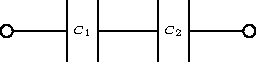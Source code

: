 /******************************************************************************
 *                                 LICENSE                                    *
 ******************************************************************************
 *  This file is part of Mathematics-and-Physics.                             *
 *                                                                            *
 *  Mathematics-and-Physics is free software: you can redistribute it and/or  *
 *  modify it under the terms of the GNU General Public License as published  *
 *  by the Free Software Foundation, either version 3 of the License, or      *
 *  (at your option) any later version.                                       *
 *                                                                            *
 *  Mathematics-and-Physics is distributed in the hope that it will be useful *
 *  but WITHOUT ANY WARRANTY; without even the implied warranty of            *
 *  MERCHANTABILITY or FITNESS FOR A PARTICULAR PURPOSE.  See the             *
 *  GNU General Public License for more details.                              *
 *                                                                            *
 *  You should have received a copy of the GNU General Public License         *
 *  along with Mathematics-and-Physics.  If not, see                          *
 *  <https://www.gnu.org/licenses/>.                                          *
 ******************************************************************************/

/*  Size of the output figure.                                                */
size(128);

/*  Pen for the circuit.                                                      */
defaultpen(black + linewidth(0.6pt) + fontsize(6pt));

/*  Radius of the circles.                                                    */
real r = 0.1;

/*  Draw the circuit.                                                         */
draw((0.0, 0.0) -- (1.0, 0.0));
draw((1.0, -0.5) -- (1.0, 0.5));
draw((1.5, -0.5) -- (1.5, 0.5));
draw((1.5, 0.0) -- (2.5, 0.0));
draw((2.5, -0.5) -- (2.5, 0.5));
draw((3.0, -0.5) -- (3.0, 0.5));
draw((3.0, 0.0) -- (4.0, 0.0));

/*  Mark the start and end of the circuit with circles.                       */
filldraw(circle((0.0, 0.0), r), white, black);
filldraw(circle((4.0, 0.0), r), white, black);

/*  Label the plates.                                                         */
label("$C_{1}$", (1.25, 0.0));
label("$C_{2}$", (2.75, 0.0));
